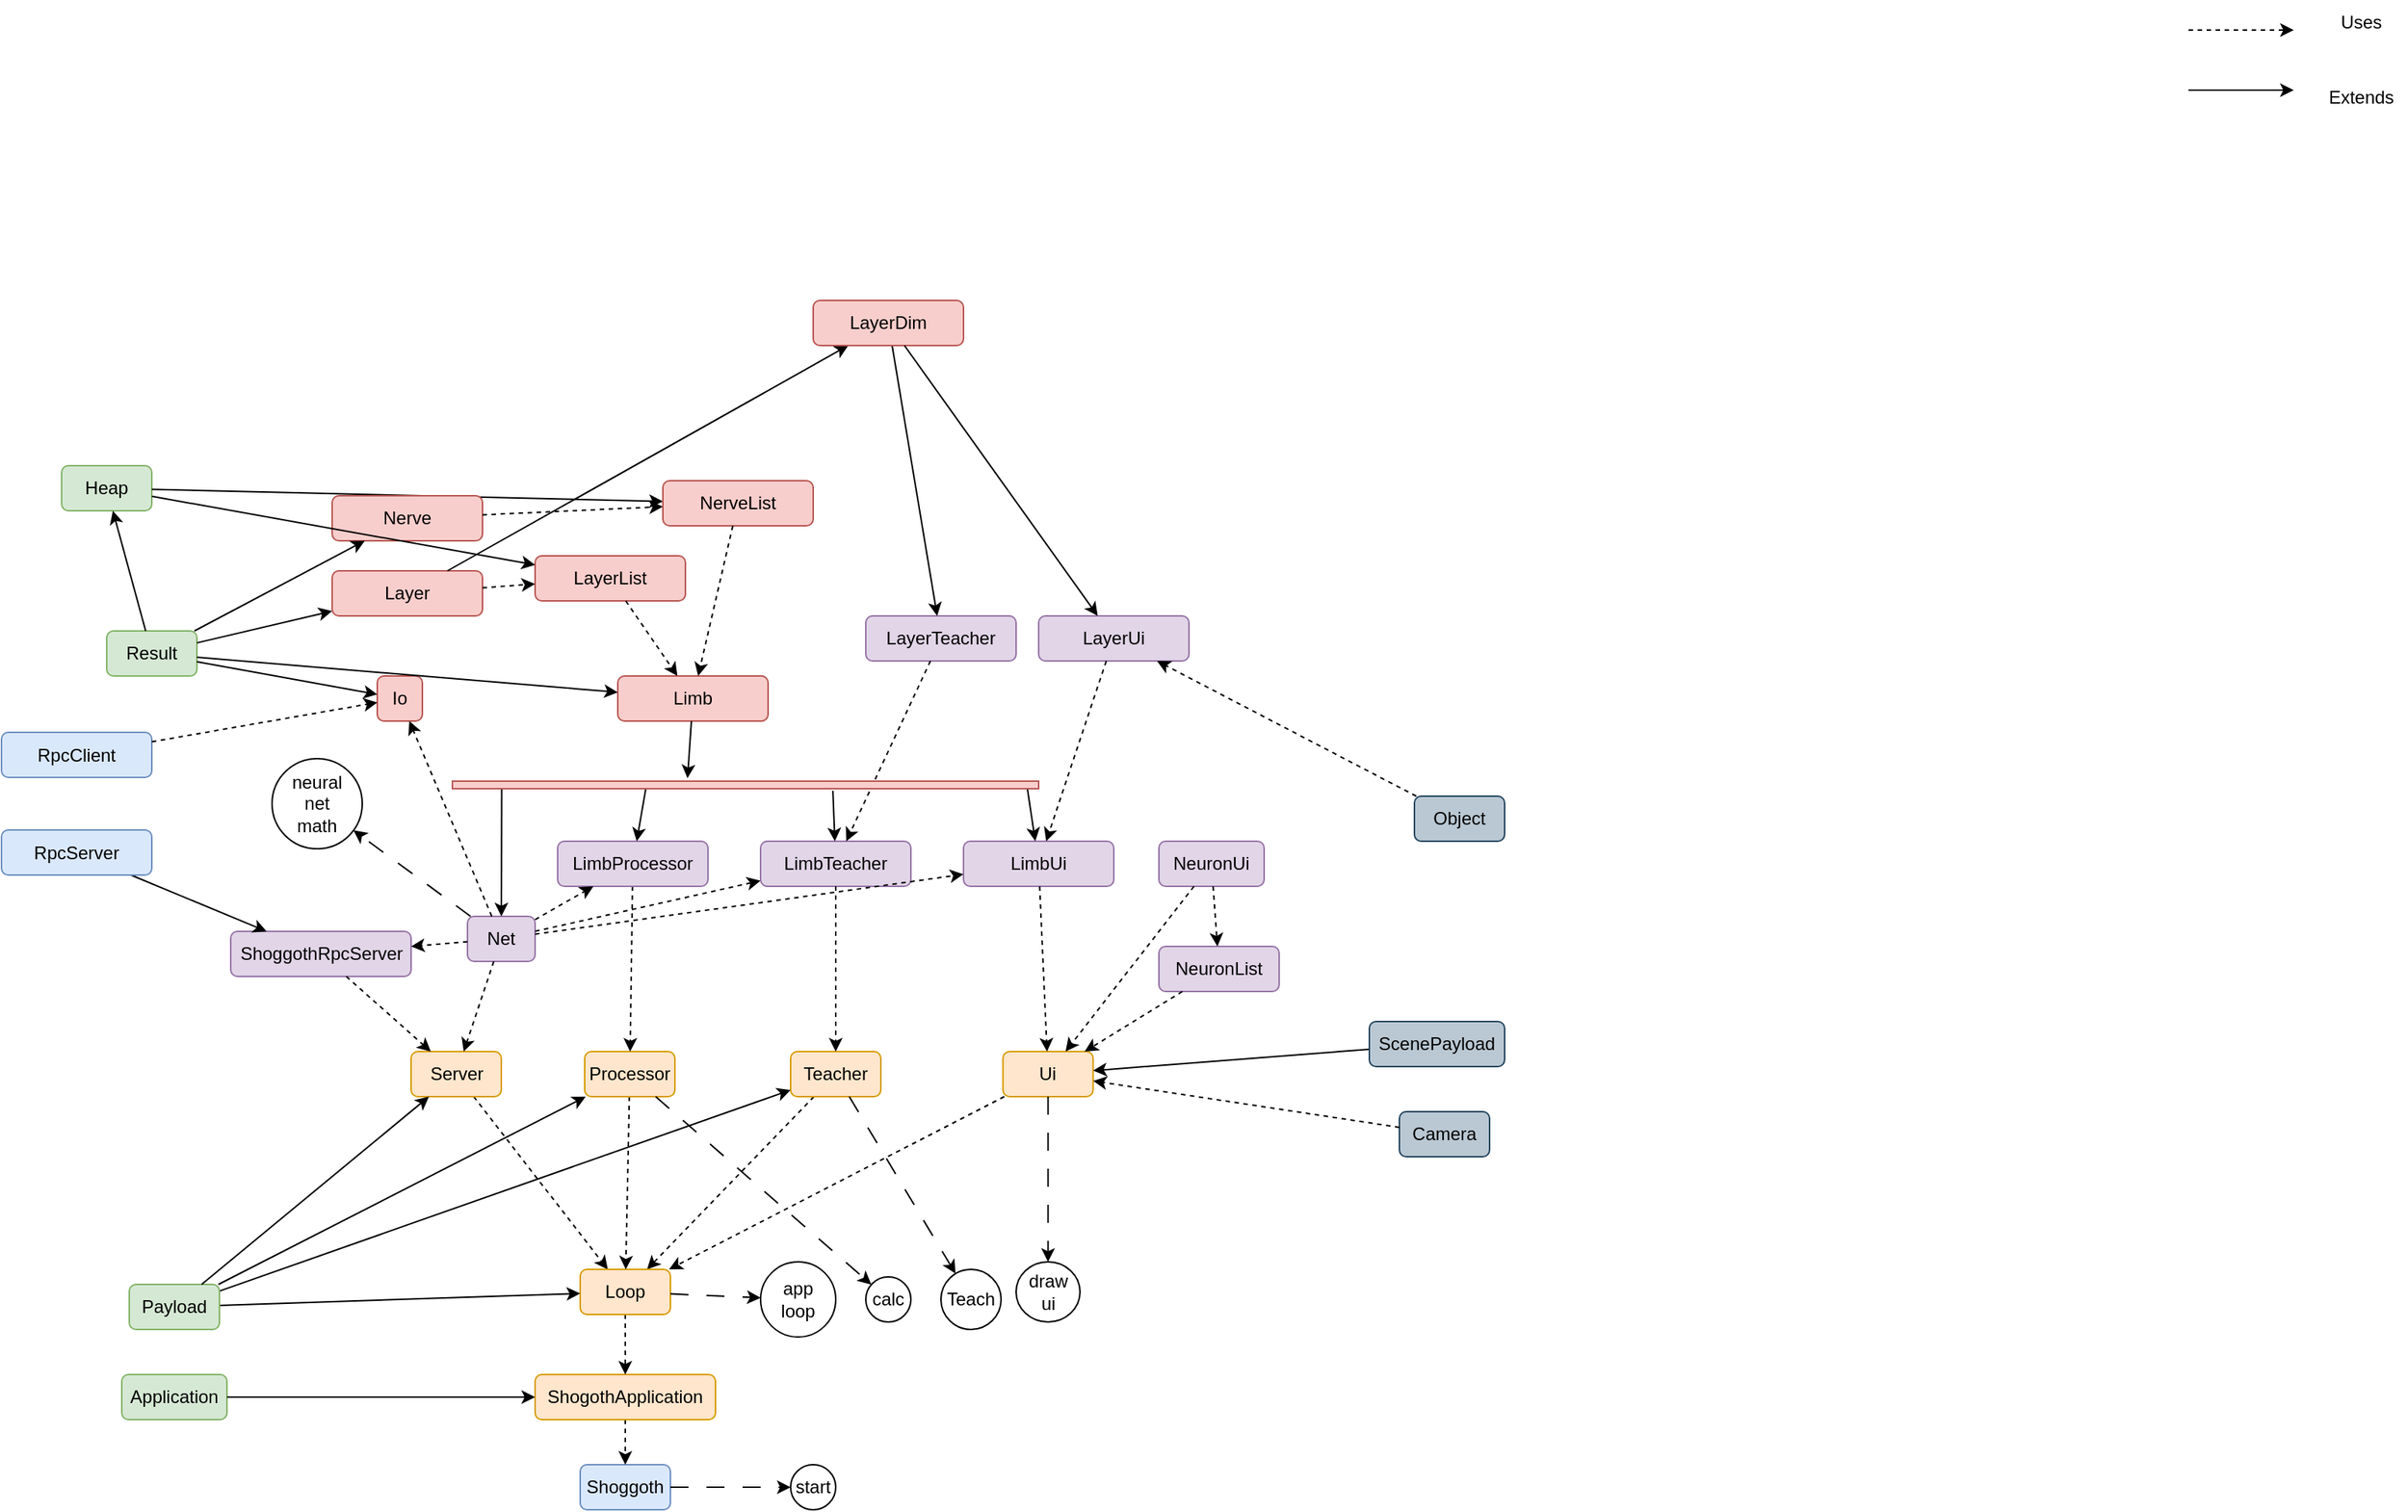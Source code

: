 <mxfile version="24.0.2" type="device">
  <diagram name="Страница — 1" id="72SPT2geHqqNimbWTybM">
    <mxGraphModel dx="2847" dy="627" grid="1" gridSize="10" guides="1" tooltips="1" connect="1" arrows="1" fold="1" page="1" pageScale="1" pageWidth="827" pageHeight="1169" background="none" math="0" shadow="0">
      <root>
        <mxCell id="0" />
        <mxCell id="1" parent="0" />
        <mxCell id="BPb5hYeniMufHD9t9Q5h-2" value="Shoggoth" style="text;html=1;align=center;verticalAlign=middle;whiteSpace=wrap;rounded=1;fillColor=#dae8fc;strokeColor=#6c8ebf;" parent="1" vertex="1">
          <mxGeometry x="-935" y="1125" width="60" height="30" as="geometry" />
        </mxCell>
        <mxCell id="BPb5hYeniMufHD9t9Q5h-4" style="rounded=1;orthogonalLoop=1;jettySize=auto;html=1;dashed=1;" parent="1" source="BPb5hYeniMufHD9t9Q5h-3" target="BPb5hYeniMufHD9t9Q5h-2" edge="1">
          <mxGeometry relative="1" as="geometry" />
        </mxCell>
        <mxCell id="BPb5hYeniMufHD9t9Q5h-3" value="ShogothApplication" style="text;html=1;align=center;verticalAlign=middle;whiteSpace=wrap;rounded=1;fillColor=#ffe6cc;strokeColor=#d79b00;" parent="1" vertex="1">
          <mxGeometry x="-965" y="1065" width="120" height="30" as="geometry" />
        </mxCell>
        <mxCell id="BPb5hYeniMufHD9t9Q5h-6" style="rounded=1;orthogonalLoop=1;jettySize=auto;html=1;dashed=1;" parent="1" source="BPb5hYeniMufHD9t9Q5h-5" target="BPb5hYeniMufHD9t9Q5h-14" edge="1">
          <mxGeometry relative="1" as="geometry" />
        </mxCell>
        <mxCell id="BPb5hYeniMufHD9t9Q5h-5" value="Server" style="text;html=1;align=center;verticalAlign=middle;whiteSpace=wrap;rounded=1;fillColor=#ffe6cc;strokeColor=#d79b00;" parent="1" vertex="1">
          <mxGeometry x="-1047.5" y="850" width="60" height="30" as="geometry" />
        </mxCell>
        <mxCell id="BPb5hYeniMufHD9t9Q5h-8" style="rounded=1;orthogonalLoop=1;jettySize=auto;html=1;dashed=1;" parent="1" source="BPb5hYeniMufHD9t9Q5h-7" target="BPb5hYeniMufHD9t9Q5h-14" edge="1">
          <mxGeometry relative="1" as="geometry" />
        </mxCell>
        <mxCell id="BPb5hYeniMufHD9t9Q5h-7" value="Teacher" style="text;html=1;align=center;verticalAlign=middle;whiteSpace=wrap;rounded=1;fillColor=#ffe6cc;strokeColor=#d79b00;" parent="1" vertex="1">
          <mxGeometry x="-795" y="850" width="60" height="30" as="geometry" />
        </mxCell>
        <mxCell id="BPb5hYeniMufHD9t9Q5h-9" value="Application" style="text;html=1;align=center;verticalAlign=middle;whiteSpace=wrap;rounded=1;fillColor=#d5e8d4;strokeColor=#82b366;" parent="1" vertex="1">
          <mxGeometry x="-1240" y="1065" width="70" height="30" as="geometry" />
        </mxCell>
        <mxCell id="BPb5hYeniMufHD9t9Q5h-10" style="rounded=1;orthogonalLoop=1;jettySize=auto;html=1;" parent="1" source="BPb5hYeniMufHD9t9Q5h-9" target="BPb5hYeniMufHD9t9Q5h-3" edge="1">
          <mxGeometry relative="1" as="geometry" />
        </mxCell>
        <mxCell id="BPb5hYeniMufHD9t9Q5h-12" style="rounded=1;orthogonalLoop=1;jettySize=auto;html=1;dashed=1;" parent="1" source="BPb5hYeniMufHD9t9Q5h-11" target="BPb5hYeniMufHD9t9Q5h-14" edge="1">
          <mxGeometry relative="1" as="geometry" />
        </mxCell>
        <mxCell id="BPb5hYeniMufHD9t9Q5h-11" value="Ui" style="text;html=1;align=center;verticalAlign=middle;whiteSpace=wrap;rounded=1;fillColor=#ffe6cc;strokeColor=#d79b00;" parent="1" vertex="1">
          <mxGeometry x="-653.75" y="850" width="60" height="30" as="geometry" />
        </mxCell>
        <mxCell id="BPb5hYeniMufHD9t9Q5h-15" style="rounded=1;orthogonalLoop=1;jettySize=auto;html=1;dashed=1;" parent="1" source="BPb5hYeniMufHD9t9Q5h-14" target="BPb5hYeniMufHD9t9Q5h-3" edge="1">
          <mxGeometry relative="1" as="geometry" />
        </mxCell>
        <mxCell id="BPb5hYeniMufHD9t9Q5h-14" value="Loop" style="text;html=1;align=center;verticalAlign=middle;whiteSpace=wrap;rounded=1;fillColor=#ffe6cc;strokeColor=#d79b00;" parent="1" vertex="1">
          <mxGeometry x="-935" y="995" width="60" height="30" as="geometry" />
        </mxCell>
        <mxCell id="BPb5hYeniMufHD9t9Q5h-17" style="rounded=1;orthogonalLoop=1;jettySize=auto;html=1;dashed=1;" parent="1" source="BPb5hYeniMufHD9t9Q5h-16" target="BPb5hYeniMufHD9t9Q5h-14" edge="1">
          <mxGeometry relative="1" as="geometry" />
        </mxCell>
        <mxCell id="BPb5hYeniMufHD9t9Q5h-16" value="Processor" style="text;html=1;align=center;verticalAlign=middle;whiteSpace=wrap;rounded=1;fillColor=#ffe6cc;strokeColor=#d79b00;" parent="1" vertex="1">
          <mxGeometry x="-932" y="850" width="60" height="30" as="geometry" />
        </mxCell>
        <mxCell id="BPb5hYeniMufHD9t9Q5h-19" style="rounded=1;orthogonalLoop=1;jettySize=auto;html=1;" parent="1" source="BPb5hYeniMufHD9t9Q5h-18" target="BPb5hYeniMufHD9t9Q5h-7" edge="1">
          <mxGeometry relative="1" as="geometry" />
        </mxCell>
        <mxCell id="BPb5hYeniMufHD9t9Q5h-24" style="rounded=1;orthogonalLoop=1;jettySize=auto;html=1;" parent="1" source="BPb5hYeniMufHD9t9Q5h-18" target="BPb5hYeniMufHD9t9Q5h-14" edge="1">
          <mxGeometry relative="1" as="geometry" />
        </mxCell>
        <mxCell id="BPb5hYeniMufHD9t9Q5h-18" value="Payload" style="text;html=1;align=center;verticalAlign=middle;whiteSpace=wrap;rounded=1;fillColor=#d5e8d4;strokeColor=#82b366;" parent="1" vertex="1">
          <mxGeometry x="-1235" y="1005" width="60" height="30" as="geometry" />
        </mxCell>
        <mxCell id="BPb5hYeniMufHD9t9Q5h-20" style="rounded=1;orthogonalLoop=1;jettySize=auto;html=1;" parent="1" source="Z55XJMEU9uU-6QPWOgbq-20" target="BPb5hYeniMufHD9t9Q5h-11" edge="1">
          <mxGeometry relative="1" as="geometry">
            <mxPoint x="-205" y="580" as="sourcePoint" />
            <mxPoint x="-55" y="440" as="targetPoint" />
          </mxGeometry>
        </mxCell>
        <mxCell id="BPb5hYeniMufHD9t9Q5h-22" style="rounded=1;orthogonalLoop=1;jettySize=auto;html=1;" parent="1" source="BPb5hYeniMufHD9t9Q5h-18" target="BPb5hYeniMufHD9t9Q5h-5" edge="1">
          <mxGeometry relative="1" as="geometry">
            <mxPoint x="-205" y="460" as="sourcePoint" />
            <mxPoint x="-70" y="320" as="targetPoint" />
          </mxGeometry>
        </mxCell>
        <mxCell id="BPb5hYeniMufHD9t9Q5h-23" style="rounded=1;orthogonalLoop=1;jettySize=auto;html=1;" parent="1" source="BPb5hYeniMufHD9t9Q5h-18" target="BPb5hYeniMufHD9t9Q5h-16" edge="1">
          <mxGeometry relative="1" as="geometry">
            <mxPoint x="-195" y="460" as="sourcePoint" />
            <mxPoint x="-65" y="270" as="targetPoint" />
          </mxGeometry>
        </mxCell>
        <mxCell id="BPb5hYeniMufHD9t9Q5h-28" style="rounded=1;orthogonalLoop=1;jettySize=auto;html=1;dashed=1;" parent="1" source="BPb5hYeniMufHD9t9Q5h-25" target="BPb5hYeniMufHD9t9Q5h-16" edge="1">
          <mxGeometry relative="1" as="geometry" />
        </mxCell>
        <mxCell id="BPb5hYeniMufHD9t9Q5h-25" value="LimbProcessor" style="text;html=1;align=center;verticalAlign=middle;whiteSpace=wrap;rounded=1;fillColor=#e1d5e7;strokeColor=#9673a6;" parent="1" vertex="1">
          <mxGeometry x="-950" y="710" width="100" height="30" as="geometry" />
        </mxCell>
        <mxCell id="BPb5hYeniMufHD9t9Q5h-26" value="LimbTeacher" style="text;html=1;align=center;verticalAlign=middle;whiteSpace=wrap;rounded=1;fillColor=#e1d5e7;strokeColor=#9673a6;" parent="1" vertex="1">
          <mxGeometry x="-815" y="710" width="100" height="30" as="geometry" />
        </mxCell>
        <mxCell id="BPb5hYeniMufHD9t9Q5h-27" value="LimbUi" style="text;html=1;align=center;verticalAlign=middle;whiteSpace=wrap;rounded=1;fillColor=#e1d5e7;strokeColor=#9673a6;" parent="1" vertex="1">
          <mxGeometry x="-680" y="710" width="100" height="30" as="geometry" />
        </mxCell>
        <mxCell id="BPb5hYeniMufHD9t9Q5h-29" style="rounded=1;orthogonalLoop=1;jettySize=auto;html=1;dashed=1;" parent="1" source="BPb5hYeniMufHD9t9Q5h-26" target="BPb5hYeniMufHD9t9Q5h-7" edge="1">
          <mxGeometry relative="1" as="geometry">
            <mxPoint x="-190" y="372" as="sourcePoint" />
            <mxPoint x="-120" y="367" as="targetPoint" />
          </mxGeometry>
        </mxCell>
        <mxCell id="BPb5hYeniMufHD9t9Q5h-31" style="rounded=1;orthogonalLoop=1;jettySize=auto;html=1;dashed=1;" parent="1" source="BPb5hYeniMufHD9t9Q5h-27" target="BPb5hYeniMufHD9t9Q5h-11" edge="1">
          <mxGeometry relative="1" as="geometry">
            <mxPoint x="-195" y="300" as="sourcePoint" />
            <mxPoint x="-120" y="275" as="targetPoint" />
          </mxGeometry>
        </mxCell>
        <mxCell id="BPb5hYeniMufHD9t9Q5h-32" value="Limb" style="text;html=1;align=center;verticalAlign=middle;whiteSpace=wrap;rounded=1;fillColor=#f8cecc;strokeColor=#b85450;" parent="1" vertex="1">
          <mxGeometry x="-910" y="600" width="100" height="30" as="geometry" />
        </mxCell>
        <mxCell id="BPb5hYeniMufHD9t9Q5h-33" style="rounded=1;orthogonalLoop=1;jettySize=auto;html=1;exitX=0.33;exitY=0.933;exitDx=0;exitDy=0;exitPerimeter=0;" parent="1" source="Z74_fTW1e35KCtPUI81S-11" target="BPb5hYeniMufHD9t9Q5h-25" edge="1">
          <mxGeometry relative="1" as="geometry">
            <mxPoint x="-227" y="250" as="sourcePoint" />
            <mxPoint x="-102" y="400" as="targetPoint" />
          </mxGeometry>
        </mxCell>
        <mxCell id="BPb5hYeniMufHD9t9Q5h-34" style="rounded=1;orthogonalLoop=1;jettySize=auto;html=1;exitX=0.98;exitY=0.6;exitDx=0;exitDy=0;exitPerimeter=0;" parent="1" source="Z74_fTW1e35KCtPUI81S-11" target="BPb5hYeniMufHD9t9Q5h-27" edge="1">
          <mxGeometry relative="1" as="geometry">
            <mxPoint x="-354" y="380" as="sourcePoint" />
            <mxPoint x="-289" y="400" as="targetPoint" />
          </mxGeometry>
        </mxCell>
        <mxCell id="BPb5hYeniMufHD9t9Q5h-35" style="rounded=1;orthogonalLoop=1;jettySize=auto;html=1;exitX=0.649;exitY=1.267;exitDx=0;exitDy=0;exitPerimeter=0;" parent="1" source="Z74_fTW1e35KCtPUI81S-11" target="BPb5hYeniMufHD9t9Q5h-26" edge="1">
          <mxGeometry relative="1" as="geometry">
            <mxPoint x="-353" y="365" as="sourcePoint" />
            <mxPoint x="-290" y="365" as="targetPoint" />
          </mxGeometry>
        </mxCell>
        <mxCell id="BPb5hYeniMufHD9t9Q5h-36" value="Net" style="text;html=1;align=center;verticalAlign=middle;whiteSpace=wrap;rounded=1;fillColor=#e1d5e7;strokeColor=#9673a6;" parent="1" vertex="1">
          <mxGeometry x="-1010" y="760" width="45" height="30" as="geometry" />
        </mxCell>
        <mxCell id="BPb5hYeniMufHD9t9Q5h-37" style="rounded=1;orthogonalLoop=1;jettySize=auto;html=1;exitX=0.084;exitY=0.4;exitDx=0;exitDy=0;exitPerimeter=0;" parent="1" source="Z74_fTW1e35KCtPUI81S-11" target="BPb5hYeniMufHD9t9Q5h-36" edge="1">
          <mxGeometry relative="1" as="geometry">
            <mxPoint x="-371" y="400" as="sourcePoint" />
            <mxPoint x="-306" y="420" as="targetPoint" />
          </mxGeometry>
        </mxCell>
        <mxCell id="BPb5hYeniMufHD9t9Q5h-39" style="rounded=1;orthogonalLoop=1;jettySize=auto;html=1;dashed=1;" parent="1" source="BPb5hYeniMufHD9t9Q5h-36" target="BPb5hYeniMufHD9t9Q5h-25" edge="1">
          <mxGeometry relative="1" as="geometry">
            <mxPoint x="-190" y="415" as="sourcePoint" />
            <mxPoint x="-120" y="415" as="targetPoint" />
          </mxGeometry>
        </mxCell>
        <mxCell id="BPb5hYeniMufHD9t9Q5h-40" style="rounded=1;orthogonalLoop=1;jettySize=auto;html=1;dashed=1;" parent="1" source="BPb5hYeniMufHD9t9Q5h-36" target="BPb5hYeniMufHD9t9Q5h-27" edge="1">
          <mxGeometry relative="1" as="geometry">
            <mxPoint x="-362" y="460" as="sourcePoint" />
            <mxPoint x="-281" y="430" as="targetPoint" />
          </mxGeometry>
        </mxCell>
        <mxCell id="BPb5hYeniMufHD9t9Q5h-41" style="rounded=1;orthogonalLoop=1;jettySize=auto;html=1;dashed=1;" parent="1" source="BPb5hYeniMufHD9t9Q5h-36" target="BPb5hYeniMufHD9t9Q5h-26" edge="1">
          <mxGeometry relative="1" as="geometry">
            <mxPoint x="-381" y="460" as="sourcePoint" />
            <mxPoint x="-262" y="380" as="targetPoint" />
          </mxGeometry>
        </mxCell>
        <mxCell id="BPb5hYeniMufHD9t9Q5h-42" value="Layer" style="text;html=1;align=center;verticalAlign=middle;whiteSpace=wrap;rounded=1;fillColor=#f8cecc;strokeColor=#b85450;" parent="1" vertex="1">
          <mxGeometry x="-1100" y="530" width="100" height="30" as="geometry" />
        </mxCell>
        <mxCell id="BPb5hYeniMufHD9t9Q5h-44" value="LayerTeacher" style="text;html=1;align=center;verticalAlign=middle;whiteSpace=wrap;rounded=1;fillColor=#e1d5e7;strokeColor=#9673a6;" parent="1" vertex="1">
          <mxGeometry x="-745" y="560" width="100" height="30" as="geometry" />
        </mxCell>
        <mxCell id="BPb5hYeniMufHD9t9Q5h-45" style="rounded=1;orthogonalLoop=1;jettySize=auto;html=1;" parent="1" source="BPb5hYeniMufHD9t9Q5h-53" target="BPb5hYeniMufHD9t9Q5h-44" edge="1">
          <mxGeometry relative="1" as="geometry">
            <mxPoint x="-379" y="330" as="sourcePoint" />
            <mxPoint x="-264" y="400" as="targetPoint" />
          </mxGeometry>
        </mxCell>
        <mxCell id="BPb5hYeniMufHD9t9Q5h-46" style="rounded=1;orthogonalLoop=1;jettySize=auto;html=1;dashed=1;" parent="1" source="BPb5hYeniMufHD9t9Q5h-44" target="BPb5hYeniMufHD9t9Q5h-26" edge="1">
          <mxGeometry relative="1" as="geometry">
            <mxPoint x="-363" y="345" as="sourcePoint" />
            <mxPoint x="-300" y="345" as="targetPoint" />
          </mxGeometry>
        </mxCell>
        <mxCell id="BPb5hYeniMufHD9t9Q5h-47" value="LayerUi" style="text;html=1;align=center;verticalAlign=middle;whiteSpace=wrap;rounded=1;fillColor=#e1d5e7;strokeColor=#9673a6;" parent="1" vertex="1">
          <mxGeometry x="-630" y="560" width="100" height="30" as="geometry" />
        </mxCell>
        <mxCell id="BPb5hYeniMufHD9t9Q5h-48" style="rounded=1;orthogonalLoop=1;jettySize=auto;html=1;dashed=1;" parent="1" source="BPb5hYeniMufHD9t9Q5h-47" target="BPb5hYeniMufHD9t9Q5h-27" edge="1">
          <mxGeometry relative="1" as="geometry">
            <mxPoint x="-360" y="190" as="sourcePoint" />
            <mxPoint x="-280" y="230" as="targetPoint" />
          </mxGeometry>
        </mxCell>
        <mxCell id="BPb5hYeniMufHD9t9Q5h-49" style="rounded=1;orthogonalLoop=1;jettySize=auto;html=1;" parent="1" source="BPb5hYeniMufHD9t9Q5h-42" target="BPb5hYeniMufHD9t9Q5h-53" edge="1">
          <mxGeometry relative="1" as="geometry">
            <mxPoint x="-250" y="325" as="sourcePoint" />
            <mxPoint x="-210" y="325" as="targetPoint" />
          </mxGeometry>
        </mxCell>
        <mxCell id="BPb5hYeniMufHD9t9Q5h-51" value="Io" style="text;html=1;align=center;verticalAlign=middle;whiteSpace=wrap;rounded=1;fillColor=#f8cecc;strokeColor=#b85450;" parent="1" vertex="1">
          <mxGeometry x="-1070" y="600" width="30" height="30" as="geometry" />
        </mxCell>
        <mxCell id="BPb5hYeniMufHD9t9Q5h-52" style="rounded=1;orthogonalLoop=1;jettySize=auto;html=1;dashed=1;" parent="1" source="BPb5hYeniMufHD9t9Q5h-36" target="BPb5hYeniMufHD9t9Q5h-51" edge="1">
          <mxGeometry relative="1" as="geometry">
            <mxPoint x="-346" y="280" as="sourcePoint" />
            <mxPoint x="-450" y="210" as="targetPoint" />
          </mxGeometry>
        </mxCell>
        <mxCell id="BPb5hYeniMufHD9t9Q5h-53" value="LayerDim" style="text;html=1;align=center;verticalAlign=middle;whiteSpace=wrap;rounded=1;fillColor=#f8cecc;strokeColor=#b85450;" parent="1" vertex="1">
          <mxGeometry x="-780" y="350" width="100" height="30" as="geometry" />
        </mxCell>
        <mxCell id="BPb5hYeniMufHD9t9Q5h-54" style="rounded=1;orthogonalLoop=1;jettySize=auto;html=1;" parent="1" source="BPb5hYeniMufHD9t9Q5h-53" target="BPb5hYeniMufHD9t9Q5h-47" edge="1">
          <mxGeometry relative="1" as="geometry">
            <mxPoint x="-460" y="378" as="sourcePoint" />
            <mxPoint x="-290" y="422" as="targetPoint" />
          </mxGeometry>
        </mxCell>
        <mxCell id="BPb5hYeniMufHD9t9Q5h-55" value="NeuronUi" style="text;html=1;align=center;verticalAlign=middle;whiteSpace=wrap;rounded=1;fillColor=#e1d5e7;strokeColor=#9673a6;" parent="1" vertex="1">
          <mxGeometry x="-550" y="710" width="70" height="30" as="geometry" />
        </mxCell>
        <mxCell id="BPb5hYeniMufHD9t9Q5h-56" value="Heap" style="text;html=1;align=center;verticalAlign=middle;whiteSpace=wrap;rounded=1;fillColor=#d5e8d4;strokeColor=#82b366;" parent="1" vertex="1">
          <mxGeometry x="-1280" y="460" width="60" height="30" as="geometry" />
        </mxCell>
        <mxCell id="BPb5hYeniMufHD9t9Q5h-57" value="NeuronList" style="text;html=1;align=center;verticalAlign=middle;whiteSpace=wrap;rounded=1;fillColor=#e1d5e7;strokeColor=#9673a6;" parent="1" vertex="1">
          <mxGeometry x="-550" y="780" width="80" height="30" as="geometry" />
        </mxCell>
        <mxCell id="BPb5hYeniMufHD9t9Q5h-59" style="rounded=1;orthogonalLoop=1;jettySize=auto;html=1;dashed=1;" parent="1" source="BPb5hYeniMufHD9t9Q5h-55" target="BPb5hYeniMufHD9t9Q5h-57" edge="1">
          <mxGeometry relative="1" as="geometry">
            <mxPoint x="-183" y="550" as="sourcePoint" />
            <mxPoint x="-57" y="390" as="targetPoint" />
          </mxGeometry>
        </mxCell>
        <mxCell id="BPb5hYeniMufHD9t9Q5h-60" value="Result" style="text;html=1;align=center;verticalAlign=middle;whiteSpace=wrap;rounded=1;fillColor=#d5e8d4;strokeColor=#82b366;" parent="1" vertex="1">
          <mxGeometry x="-1250" y="570" width="60" height="30" as="geometry" />
        </mxCell>
        <mxCell id="BPb5hYeniMufHD9t9Q5h-61" style="rounded=1;orthogonalLoop=1;jettySize=auto;html=1;" parent="1" source="BPb5hYeniMufHD9t9Q5h-60" target="BPb5hYeniMufHD9t9Q5h-42" edge="1">
          <mxGeometry relative="1" as="geometry">
            <mxPoint x="-520" y="545" as="sourcePoint" />
            <mxPoint x="-470" y="545" as="targetPoint" />
          </mxGeometry>
        </mxCell>
        <mxCell id="BPb5hYeniMufHD9t9Q5h-62" value="LayerList" style="text;html=1;align=center;verticalAlign=middle;whiteSpace=wrap;rounded=1;fillColor=#f8cecc;strokeColor=#b85450;" parent="1" vertex="1">
          <mxGeometry x="-965" y="520" width="100" height="30" as="geometry" />
        </mxCell>
        <mxCell id="BPb5hYeniMufHD9t9Q5h-63" style="rounded=1;orthogonalLoop=1;jettySize=auto;html=1;" parent="1" source="BPb5hYeniMufHD9t9Q5h-56" target="BPb5hYeniMufHD9t9Q5h-69" edge="1">
          <mxGeometry relative="1" as="geometry">
            <mxPoint x="120" y="696" as="sourcePoint" />
            <mxPoint x="-230" y="704" as="targetPoint" />
            <Array as="points" />
          </mxGeometry>
        </mxCell>
        <mxCell id="BPb5hYeniMufHD9t9Q5h-64" style="rounded=1;orthogonalLoop=1;jettySize=auto;html=1;dashed=1;" parent="1" source="BPb5hYeniMufHD9t9Q5h-42" target="BPb5hYeniMufHD9t9Q5h-62" edge="1">
          <mxGeometry relative="1" as="geometry">
            <mxPoint x="-286" y="265" as="sourcePoint" />
            <mxPoint x="-174" y="455" as="targetPoint" />
          </mxGeometry>
        </mxCell>
        <mxCell id="BPb5hYeniMufHD9t9Q5h-65" style="rounded=1;orthogonalLoop=1;jettySize=auto;html=1;" parent="1" source="BPb5hYeniMufHD9t9Q5h-60" target="BPb5hYeniMufHD9t9Q5h-56" edge="1">
          <mxGeometry relative="1" as="geometry">
            <mxPoint x="-667" y="545" as="sourcePoint" />
            <mxPoint x="-620" y="545" as="targetPoint" />
          </mxGeometry>
        </mxCell>
        <mxCell id="BPb5hYeniMufHD9t9Q5h-67" value="Nerve" style="text;html=1;align=center;verticalAlign=middle;whiteSpace=wrap;rounded=1;fillColor=#f8cecc;strokeColor=#b85450;" parent="1" vertex="1">
          <mxGeometry x="-1100" y="480" width="100" height="30" as="geometry" />
        </mxCell>
        <mxCell id="BPb5hYeniMufHD9t9Q5h-68" style="rounded=1;orthogonalLoop=1;jettySize=auto;html=1;" parent="1" source="BPb5hYeniMufHD9t9Q5h-60" target="BPb5hYeniMufHD9t9Q5h-67" edge="1">
          <mxGeometry relative="1" as="geometry">
            <mxPoint x="-686" y="560" as="sourcePoint" />
            <mxPoint x="-581" y="710" as="targetPoint" />
          </mxGeometry>
        </mxCell>
        <mxCell id="BPb5hYeniMufHD9t9Q5h-69" value="NerveList" style="text;html=1;align=center;verticalAlign=middle;whiteSpace=wrap;rounded=1;fillColor=#f8cecc;strokeColor=#b85450;" parent="1" vertex="1">
          <mxGeometry x="-880" y="470" width="100" height="30" as="geometry" />
        </mxCell>
        <mxCell id="BPb5hYeniMufHD9t9Q5h-70" style="rounded=1;orthogonalLoop=1;jettySize=auto;html=1;dashed=1;" parent="1" source="BPb5hYeniMufHD9t9Q5h-67" target="BPb5hYeniMufHD9t9Q5h-69" edge="1">
          <mxGeometry relative="1" as="geometry">
            <mxPoint x="-595" y="370" as="sourcePoint" />
            <mxPoint x="-585" y="535" as="targetPoint" />
          </mxGeometry>
        </mxCell>
        <mxCell id="BPb5hYeniMufHD9t9Q5h-71" style="rounded=1;orthogonalLoop=1;jettySize=auto;html=1;" parent="1" source="BPb5hYeniMufHD9t9Q5h-60" target="BPb5hYeniMufHD9t9Q5h-32" edge="1">
          <mxGeometry relative="1" as="geometry">
            <mxPoint x="-817" y="512" as="sourcePoint" />
            <mxPoint x="-695" y="460" as="targetPoint" />
          </mxGeometry>
        </mxCell>
        <mxCell id="BPb5hYeniMufHD9t9Q5h-72" style="rounded=1;orthogonalLoop=1;jettySize=auto;html=1;" parent="1" source="BPb5hYeniMufHD9t9Q5h-56" target="BPb5hYeniMufHD9t9Q5h-62" edge="1">
          <mxGeometry relative="1" as="geometry">
            <mxPoint x="-747" y="710" as="sourcePoint" />
            <mxPoint x="-580" y="460" as="targetPoint" />
            <Array as="points" />
          </mxGeometry>
        </mxCell>
        <mxCell id="BPb5hYeniMufHD9t9Q5h-73" style="rounded=1;orthogonalLoop=1;jettySize=auto;html=1;dashed=1;" parent="1" source="BPb5hYeniMufHD9t9Q5h-69" target="BPb5hYeniMufHD9t9Q5h-32" edge="1">
          <mxGeometry relative="1" as="geometry">
            <mxPoint x="-675" y="290" as="sourcePoint" />
            <mxPoint x="-675" y="330" as="targetPoint" />
          </mxGeometry>
        </mxCell>
        <mxCell id="BPb5hYeniMufHD9t9Q5h-74" style="rounded=1;orthogonalLoop=1;jettySize=auto;html=1;dashed=1;" parent="1" source="BPb5hYeniMufHD9t9Q5h-62" target="BPb5hYeniMufHD9t9Q5h-32" edge="1">
          <mxGeometry relative="1" as="geometry">
            <mxPoint x="-625" y="345" as="sourcePoint" />
            <mxPoint x="-575" y="345" as="targetPoint" />
          </mxGeometry>
        </mxCell>
        <mxCell id="BPb5hYeniMufHD9t9Q5h-75" value="ShoggothRpcServer" style="text;html=1;align=center;verticalAlign=middle;whiteSpace=wrap;rounded=1;fillColor=#e1d5e7;strokeColor=#9673a6;" parent="1" vertex="1">
          <mxGeometry x="-1167.5" y="770" width="120" height="30" as="geometry" />
        </mxCell>
        <mxCell id="BPb5hYeniMufHD9t9Q5h-76" style="rounded=1;orthogonalLoop=1;jettySize=auto;html=1;dashed=1;" parent="1" source="BPb5hYeniMufHD9t9Q5h-75" target="BPb5hYeniMufHD9t9Q5h-5" edge="1">
          <mxGeometry relative="1" as="geometry">
            <mxPoint x="-36" y="440" as="sourcePoint" />
            <mxPoint x="41" y="500" as="targetPoint" />
          </mxGeometry>
        </mxCell>
        <mxCell id="BPb5hYeniMufHD9t9Q5h-78" style="rounded=1;orthogonalLoop=1;jettySize=auto;html=1;" parent="1" source="BPb5hYeniMufHD9t9Q5h-77" target="BPb5hYeniMufHD9t9Q5h-75" edge="1">
          <mxGeometry relative="1" as="geometry" />
        </mxCell>
        <mxCell id="BPb5hYeniMufHD9t9Q5h-77" value="RpcServer" style="text;html=1;align=center;verticalAlign=middle;whiteSpace=wrap;rounded=1;fillColor=#dae8fc;strokeColor=#6c8ebf;" parent="1" vertex="1">
          <mxGeometry x="-1320" y="702.5" width="100" height="30" as="geometry" />
        </mxCell>
        <mxCell id="BPb5hYeniMufHD9t9Q5h-81" value="start" style="ellipse;whiteSpace=wrap;html=1;rounded=1;" parent="1" vertex="1">
          <mxGeometry x="-795" y="1125" width="30" height="30" as="geometry" />
        </mxCell>
        <mxCell id="BPb5hYeniMufHD9t9Q5h-82" style="rounded=1;orthogonalLoop=1;jettySize=auto;html=1;dashed=1;dashPattern=12 12;" parent="1" source="BPb5hYeniMufHD9t9Q5h-16" target="BPb5hYeniMufHD9t9Q5h-85" edge="1">
          <mxGeometry relative="1" as="geometry">
            <mxPoint x="215" y="450" as="sourcePoint" />
            <mxPoint x="345" y="400" as="targetPoint" />
          </mxGeometry>
        </mxCell>
        <mxCell id="BPb5hYeniMufHD9t9Q5h-83" value="draw&lt;div&gt;ui&lt;/div&gt;" style="ellipse;whiteSpace=wrap;html=1;rounded=1;" parent="1" vertex="1">
          <mxGeometry x="-645" y="990" width="42.5" height="40" as="geometry" />
        </mxCell>
        <mxCell id="BPb5hYeniMufHD9t9Q5h-84" style="rounded=1;orthogonalLoop=1;jettySize=auto;html=1;dashed=1;dashPattern=12 12;" parent="1" source="BPb5hYeniMufHD9t9Q5h-11" target="BPb5hYeniMufHD9t9Q5h-83" edge="1">
          <mxGeometry relative="1" as="geometry">
            <mxPoint x="5" y="690" as="sourcePoint" />
            <mxPoint x="5" y="690" as="targetPoint" />
          </mxGeometry>
        </mxCell>
        <mxCell id="BPb5hYeniMufHD9t9Q5h-85" value="calc" style="ellipse;whiteSpace=wrap;html=1;rounded=1;" parent="1" vertex="1">
          <mxGeometry x="-745" y="1000" width="30" height="30" as="geometry" />
        </mxCell>
        <mxCell id="BPb5hYeniMufHD9t9Q5h-86" style="rounded=1;orthogonalLoop=1;jettySize=auto;html=1;dashed=1;dashPattern=12 12;" parent="1" source="BPb5hYeniMufHD9t9Q5h-2" target="BPb5hYeniMufHD9t9Q5h-81" edge="1">
          <mxGeometry relative="1" as="geometry">
            <mxPoint x="38" y="465" as="sourcePoint" />
            <mxPoint x="-822" y="1140" as="targetPoint" />
          </mxGeometry>
        </mxCell>
        <mxCell id="BPb5hYeniMufHD9t9Q5h-87" style="rounded=1;orthogonalLoop=1;jettySize=auto;html=1;dashed=1;dashPattern=12 12;" parent="1" source="BPb5hYeniMufHD9t9Q5h-7" target="BPb5hYeniMufHD9t9Q5h-88" edge="1">
          <mxGeometry relative="1" as="geometry">
            <mxPoint x="-37" y="470" as="sourcePoint" />
            <mxPoint x="39" y="405" as="targetPoint" />
          </mxGeometry>
        </mxCell>
        <mxCell id="BPb5hYeniMufHD9t9Q5h-88" value="Teach" style="ellipse;whiteSpace=wrap;html=1;rounded=1;" parent="1" vertex="1">
          <mxGeometry x="-695" y="995" width="40" height="40" as="geometry" />
        </mxCell>
        <mxCell id="BPb5hYeniMufHD9t9Q5h-89" style="rounded=1;orthogonalLoop=1;jettySize=auto;html=1;" parent="1" source="BPb5hYeniMufHD9t9Q5h-60" target="BPb5hYeniMufHD9t9Q5h-51" edge="1">
          <mxGeometry relative="1" as="geometry">
            <mxPoint x="-870" y="434" as="sourcePoint" />
            <mxPoint x="-560" y="426" as="targetPoint" />
            <Array as="points" />
          </mxGeometry>
        </mxCell>
        <mxCell id="BPb5hYeniMufHD9t9Q5h-90" value="RpcClient" style="text;html=1;align=center;verticalAlign=middle;whiteSpace=wrap;rounded=1;fillColor=#dae8fc;strokeColor=#6c8ebf;" parent="1" vertex="1">
          <mxGeometry x="-1320" y="637.5" width="100" height="30" as="geometry" />
        </mxCell>
        <mxCell id="BPb5hYeniMufHD9t9Q5h-92" value="Object" style="text;html=1;align=center;verticalAlign=middle;whiteSpace=wrap;rounded=1;fillColor=#bac8d3;strokeColor=#23445d;" parent="1" vertex="1">
          <mxGeometry x="-380" y="680" width="60" height="30" as="geometry" />
        </mxCell>
        <mxCell id="BPb5hYeniMufHD9t9Q5h-93" style="rounded=1;orthogonalLoop=1;jettySize=auto;html=1;dashed=1;" parent="1" source="BPb5hYeniMufHD9t9Q5h-92" target="BPb5hYeniMufHD9t9Q5h-47" edge="1">
          <mxGeometry relative="1" as="geometry">
            <mxPoint x="-655" y="570" as="sourcePoint" />
            <mxPoint x="-525" y="440" as="targetPoint" />
          </mxGeometry>
        </mxCell>
        <mxCell id="Z55XJMEU9uU-6QPWOgbq-3" style="rounded=1;orthogonalLoop=1;jettySize=auto;html=1;dashed=1;" parent="1" source="BPb5hYeniMufHD9t9Q5h-36" target="BPb5hYeniMufHD9t9Q5h-75" edge="1">
          <mxGeometry relative="1" as="geometry">
            <mxPoint x="-420" y="270" as="sourcePoint" />
            <mxPoint x="-360" y="260" as="targetPoint" />
          </mxGeometry>
        </mxCell>
        <mxCell id="Z55XJMEU9uU-6QPWOgbq-4" style="rounded=1;orthogonalLoop=1;jettySize=auto;html=1;dashed=1;" parent="1" edge="1">
          <mxGeometry relative="1" as="geometry">
            <mxPoint x="135" y="170" as="sourcePoint" />
            <mxPoint x="205" y="170" as="targetPoint" />
          </mxGeometry>
        </mxCell>
        <mxCell id="Z55XJMEU9uU-6QPWOgbq-5" value="Uses" style="text;html=1;align=center;verticalAlign=middle;whiteSpace=wrap;rounded=1;" parent="1" vertex="1">
          <mxGeometry x="220" y="150" width="60" height="30" as="geometry" />
        </mxCell>
        <mxCell id="Z55XJMEU9uU-6QPWOgbq-6" style="rounded=1;orthogonalLoop=1;jettySize=auto;html=1;" parent="1" edge="1">
          <mxGeometry relative="1" as="geometry">
            <mxPoint x="135" y="210" as="sourcePoint" />
            <mxPoint x="205" y="210" as="targetPoint" />
          </mxGeometry>
        </mxCell>
        <mxCell id="Z55XJMEU9uU-6QPWOgbq-7" value="Extends" style="text;html=1;align=center;verticalAlign=middle;whiteSpace=wrap;rounded=1;" parent="1" vertex="1">
          <mxGeometry x="220" y="200" width="60" height="30" as="geometry" />
        </mxCell>
        <mxCell id="Z55XJMEU9uU-6QPWOgbq-8" value="&lt;div&gt;app&lt;/div&gt;&lt;div&gt;loop&lt;/div&gt;" style="ellipse;whiteSpace=wrap;html=1;rounded=1;" parent="1" vertex="1">
          <mxGeometry x="-815" y="990" width="50" height="50" as="geometry" />
        </mxCell>
        <mxCell id="Z55XJMEU9uU-6QPWOgbq-9" style="rounded=1;orthogonalLoop=1;jettySize=auto;html=1;dashed=1;dashPattern=12 12;" parent="1" source="BPb5hYeniMufHD9t9Q5h-14" target="Z55XJMEU9uU-6QPWOgbq-8" edge="1">
          <mxGeometry relative="1" as="geometry">
            <mxPoint x="-43" y="560" as="sourcePoint" />
            <mxPoint x="42" y="664" as="targetPoint" />
          </mxGeometry>
        </mxCell>
        <mxCell id="Z55XJMEU9uU-6QPWOgbq-12" style="rounded=1;orthogonalLoop=1;jettySize=auto;html=1;dashed=1;" parent="1" source="BPb5hYeniMufHD9t9Q5h-36" target="BPb5hYeniMufHD9t9Q5h-5" edge="1">
          <mxGeometry relative="1" as="geometry">
            <mxPoint x="-194" y="340" as="sourcePoint" />
            <mxPoint x="-236" y="490" as="targetPoint" />
          </mxGeometry>
        </mxCell>
        <mxCell id="Z55XJMEU9uU-6QPWOgbq-13" value="neural &lt;br&gt;net&lt;br&gt;math" style="ellipse;whiteSpace=wrap;html=1;rounded=1;" parent="1" vertex="1">
          <mxGeometry x="-1140" y="655" width="60" height="60" as="geometry" />
        </mxCell>
        <mxCell id="Z55XJMEU9uU-6QPWOgbq-14" style="rounded=1;orthogonalLoop=1;jettySize=auto;html=1;dashed=1;dashPattern=12 12;" parent="1" source="BPb5hYeniMufHD9t9Q5h-36" target="Z55XJMEU9uU-6QPWOgbq-13" edge="1">
          <mxGeometry relative="1" as="geometry">
            <mxPoint x="-74" y="460" as="sourcePoint" />
            <mxPoint x="89" y="615" as="targetPoint" />
          </mxGeometry>
        </mxCell>
        <mxCell id="Z55XJMEU9uU-6QPWOgbq-15" style="rounded=1;orthogonalLoop=1;jettySize=auto;html=1;dashed=1;" parent="1" source="BPb5hYeniMufHD9t9Q5h-57" target="BPb5hYeniMufHD9t9Q5h-11" edge="1">
          <mxGeometry relative="1" as="geometry">
            <mxPoint x="-185" y="605" as="sourcePoint" />
            <mxPoint x="-115" y="605" as="targetPoint" />
          </mxGeometry>
        </mxCell>
        <mxCell id="Z55XJMEU9uU-6QPWOgbq-16" style="rounded=1;orthogonalLoop=1;jettySize=auto;html=1;dashed=1;" parent="1" source="BPb5hYeniMufHD9t9Q5h-55" target="BPb5hYeniMufHD9t9Q5h-11" edge="1">
          <mxGeometry relative="1" as="geometry">
            <mxPoint x="-162" y="710" as="sourcePoint" />
            <mxPoint x="-97" y="580" as="targetPoint" />
          </mxGeometry>
        </mxCell>
        <mxCell id="Z55XJMEU9uU-6QPWOgbq-17" value="Camera" style="text;html=1;align=center;verticalAlign=middle;whiteSpace=wrap;rounded=1;fillColor=#bac8d3;strokeColor=#23445d;" parent="1" vertex="1">
          <mxGeometry x="-390" y="890" width="60" height="30" as="geometry" />
        </mxCell>
        <mxCell id="Z55XJMEU9uU-6QPWOgbq-19" style="rounded=1;orthogonalLoop=1;jettySize=auto;html=1;dashed=1;" parent="1" source="Z55XJMEU9uU-6QPWOgbq-17" target="BPb5hYeniMufHD9t9Q5h-11" edge="1">
          <mxGeometry relative="1" as="geometry">
            <mxPoint x="-255" y="810" as="sourcePoint" />
            <mxPoint x="-70" y="620" as="targetPoint" />
          </mxGeometry>
        </mxCell>
        <mxCell id="Z55XJMEU9uU-6QPWOgbq-20" value="ScenePayload" style="text;html=1;align=center;verticalAlign=middle;whiteSpace=wrap;rounded=1;fillColor=#bac8d3;strokeColor=#23445d;" parent="1" vertex="1">
          <mxGeometry x="-410" y="830" width="90" height="30" as="geometry" />
        </mxCell>
        <mxCell id="Z55XJMEU9uU-6QPWOgbq-21" style="rounded=1;orthogonalLoop=1;jettySize=auto;html=1;dashed=1;" parent="1" source="BPb5hYeniMufHD9t9Q5h-90" target="BPb5hYeniMufHD9t9Q5h-51" edge="1">
          <mxGeometry relative="1" as="geometry">
            <mxPoint x="-240" y="319" as="sourcePoint" />
            <mxPoint x="-480" y="291" as="targetPoint" />
          </mxGeometry>
        </mxCell>
        <mxCell id="Z74_fTW1e35KCtPUI81S-11" value="" style="rounded=0;whiteSpace=wrap;html=1;fillColor=#f8cecc;strokeColor=#b85450;" vertex="1" parent="1">
          <mxGeometry x="-1020" y="670" width="390" height="5" as="geometry" />
        </mxCell>
        <mxCell id="Z74_fTW1e35KCtPUI81S-13" style="rounded=1;orthogonalLoop=1;jettySize=auto;html=1;entryX=0.401;entryY=-0.4;entryDx=0;entryDy=0;entryPerimeter=0;" edge="1" parent="1" source="BPb5hYeniMufHD9t9Q5h-32" target="Z74_fTW1e35KCtPUI81S-11">
          <mxGeometry relative="1" as="geometry">
            <mxPoint x="-900" y="674" as="sourcePoint" />
            <mxPoint x="-892" y="720" as="targetPoint" />
          </mxGeometry>
        </mxCell>
      </root>
    </mxGraphModel>
  </diagram>
</mxfile>
